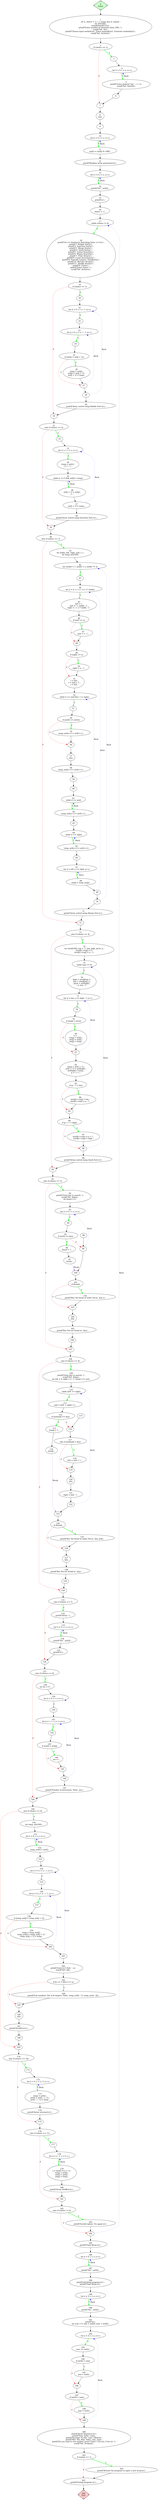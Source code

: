 digraph CFG {
 0 [label="0\nEntry", shape=Mdiamond, style=filled, fillcolor="#ccffcc"];
 1 [label="1\nint n, choice = -1, i, j, temp, key, k, repeat ;\nint arr[100] ;\nsrand(time(NULL)) ;\nprintf(&#x27;Enter number of elements (max 100): &#x27;) ;\nscanf(&#x27;%d&#x27;, &amp;n) ;\nprintf(&#x27;Choose input method:\\n1. Enter manually\\n2. Generate randomly\\n&#x27;) ;\nscanf(&#x27;%d&#x27;, &amp;choice) ;"];
 2 [label="2\nif (choice == 1)"];
 3 [label="3\n"];
 4 [label="4\nfor (i = 0 ;i &lt; n ;i++)"];
 5 [label="5\nprintf(&#x27;Enter element %d: &#x27;, i + 1) ;\nscanf(&#x27;%d&#x27;, &amp;arr[i]) ;"];
 6 [label="6\n"];
 7 [label="7\n"];
 8 [label="8\nelse"];
 9 [label="9\n"];
 10 [label="10\nfor (i = 0 ;i &lt; n ;i++)"];
 11 [label="11\narr[i] = rand() % 1000 ;"];
 12 [label="12\nprintf(&#x27;Random array generated:\\n&#x27;) ;"];
 13 [label="13\nfor (i = 0 ;i &lt; n ;i++)"];
 14 [label="14\nprintf(&#x27;%d &#x27;, arr[i]) ;"];
 15 [label="15\nprintf(&#x27;\\n&#x27;) ;"];
 16 [label="16\nchoice = -1 ;"];
 17 [label="17\nwhile (choice != 0)"];
 18 [label="18\nprintf(&#x27;\\n=== Sorting &amp; Searching Suite ===\\n&#x27;) ;\nprintf(&#x27;1. Bubble Sort\\n&#x27;) ;\nprintf(&#x27;2. Insertion Sort\\n&#x27;) ;\nprintf(&#x27;3. Merge Sort\\n&#x27;) ;\nprintf(&#x27;4. Quick Sort\\n&#x27;) ;\nprintf(&#x27;5. Linear Search\\n&#x27;) ;\nprintf(&#x27;6. Binary Search\\n&#x27;) ;\nprintf(&#x27;7. Print Array\\n&#x27;) ;\nprintf(&#x27;8. Count Inversions\\n&#x27;) ;\nprintf(&#x27;9. Find kth Largest / Smallest\\n&#x27;) ;\nprintf(&#x27;10. Reverse Array\\n&#x27;) ;\nprintf(&#x27;11. Shuffle Array\\n&#x27;) ;\nprintf(&#x27;0. Exit\\n&#x27;) ;\nprintf(&#x27;Enter choice: &#x27;) ;\nscanf(&#x27;%d&#x27;, &amp;choice) ;"];
 19 [label="19\nif (choice == 1)"];
 20 [label="20\n"];
 21 [label="21\nfor (i = 0 ;i &lt; n - 1 ;i++)"];
 22 [label="22\n"];
 23 [label="23\nfor (j = 0 ;j &lt; n - i - 1 ;j++)"];
 24 [label="24\n"];
 25 [label="25\nif (arr[j] &gt; arr[j + 1])"];
 26 [label="26\ntemp = arr[j] ;\narr[j] = arr[j + 1] ;\narr[j + 1] = temp ;"];
 27 [label="27\n"];
 28 [label="28\n"];
 29 [label="29\nprintf(&#x27;Array sorted using Bubble Sort.\\n&#x27;) ;"];
 30 [label="30\n"];
 31 [label="31\nelse if (choice == 2)"];
 32 [label="32\n"];
 33 [label="33\nfor (i = 1 ;i &lt; n ;i++)"];
 34 [label="34\ntemp = arr[i] ;\nj = i - 1 ;"];
 35 [label="35\nwhile (j &gt;= 0 &amp;&amp; arr[j] &gt; temp)"];
 36 [label="36\narr[j + 1] = arr[j] ;\nj-- ;"];
 37 [label="37\narr[j + 1] = temp ;"];
 38 [label="38\nprintf(&#x27;Array sorted using Insertion Sort.\\n&#x27;) ;"];
 39 [label="39\n"];
 40 [label="40\nelse if (choice == 3)"];
 41 [label="41\nint width, left, right, mid, l, r ;\nint temp_arr[100] ;"];
 42 [label="42\nfor (width = 1 ;width &lt; n ;width *= 2)"];
 43 [label="43\n"];
 44 [label="44\nfor (i = 0 ;i &lt; n ;i += 2 * width)"];
 45 [label="45\nleft = i ;\nmid = i + width - 1 ;\nright = i + 2 * width - 1 ;"];
 46 [label="46\nif (mid &gt;= n)"];
 47 [label="47\nmid = n - 1 ;"];
 48 [label="48\n"];
 49 [label="49\nif (right &gt;= n)"];
 50 [label="50\nright = n - 1 ;"];
 51 [label="51\nl = left ;\nr = mid + 1 ;\nj = left ;"];
 52 [label="52\nwhile (l &lt;= mid &amp;&amp; r &lt;= right)"];
 53 [label="53\n"];
 54 [label="54\nif (arr[l] &lt;= arr[r])"];
 55 [label="55\ntemp_arr[j++] = arr[l++] ;"];
 56 [label="56\n"];
 57 [label="57\nelse"];
 58 [label="58\ntemp_arr[j++] = arr[r++] ;"];
 59 [label="59\n"];
 60 [label="60\n"];
 61 [label="61\nwhile (l &lt;= mid)"];
 62 [label="62\ntemp_arr[j++] = arr[l++] ;"];
 63 [label="63\n"];
 64 [label="64\nwhile (r &lt;= right)"];
 65 [label="65\ntemp_arr[j++] = arr[r++] ;"];
 66 [label="66\n"];
 67 [label="67\nfor (j = left ;j &lt;= right ;j++)"];
 68 [label="68\narr[j] = temp_arr[j] ;"];
 69 [label="69\n"];
 70 [label="70\n"];
 71 [label="71\nprintf(&#x27;Array sorted using Merge Sort.\\n&#x27;) ;"];
 72 [label="72\n"];
 73 [label="73\nelse if (choice == 4)"];
 74 [label="74\nint stack[100], top = -1, low, high, pivot, p ;\nstack[++top] = 0 ;\nstack[++top] = n - 1 ;"];
 75 [label="75\nwhile (top &gt;= 0)"];
 76 [label="76\nhigh = stack[top--] ;\nlow = stack[top--] ;\npivot = arr[high] ;\ni = low - 1 ;"];
 77 [label="77\nfor (j = low ;j &lt;= high - 1 ;j++)"];
 78 [label="78\n"];
 79 [label="79\nif (arr[j] &lt; pivot)"];
 80 [label="80\ni++ ;\ntemp = arr[i] ;\narr[i] = arr[j] ;\narr[j] = temp ;"];
 81 [label="81\n"];
 82 [label="82\ntemp = arr[i + 1] ;\narr[i + 1] = arr[high] ;\narr[high] = temp ;\np = i + 1 ;"];
 83 [label="83\nif (p - 1 &gt; low)"];
 84 [label="84\nstack[++top] = low ;\nstack[++top] = p - 1 ;"];
 85 [label="85\n"];
 86 [label="86\nif (p + 1 &lt; high)"];
 87 [label="87\nstack[++top] = p + 1 ;\nstack[++top] = high ;"];
 88 [label="88\n"];
 89 [label="89\nprintf(&#x27;Array sorted using Quick Sort.\\n&#x27;) ;"];
 90 [label="90\n"];
 91 [label="91\nelse if (choice == 5)"];
 92 [label="92\nprintf(&#x27;Enter key to search: &#x27;) ;\nscanf(&#x27;%d&#x27;, &amp;key) ;\nint found = 0 ;"];
 93 [label="93\nfor (i = 0 ;i &lt; n ;i++)"];
 94 [label="94\n"];
 95 [label="95\nif (arr[i] == key)"];
 96 [label="96\nfound = 1 ;"];
 97 [label="97\nbreak ;"];
 98 [label="98\n"];
 99 [label="99\n"];
 100 [label="100\n"];
 101 [label="101\nif (found)"];
 102 [label="102\nprintf(&#x27;Key %d found at index %d.\\n&#x27;, key, i) ;"];
 103 [label="103\n"];
 104 [label="104\nelse"];
 105 [label="105\nprintf(&#x27;Key %d not found.\\n&#x27;, key) ;"];
 106 [label="106\n"];
 107 [label="107\n"];
 108 [label="108\nelse if (choice == 6)"];
 109 [label="109\nprintf(&#x27;Enter key to search: &#x27;) ;\nscanf(&#x27;%d&#x27;, &amp;key) ;\nint left = 0, right = n - 1, found = 0, mid ;"];
 110 [label="110\nwhile (left &lt;= right)"];
 111 [label="111\nmid = (left + right) / 2 ;"];
 112 [label="112\nif (arr[mid] == key)"];
 113 [label="113\nfound = 1 ;"];
 114 [label="114\nbreak ;"];
 115 [label="115\n"];
 116 [label="116\n"];
 117 [label="117\nelse if (arr[mid] &lt; key)"];
 118 [label="118\nleft = mid + 1 ;"];
 119 [label="119\n"];
 120 [label="120\nelse"];
 121 [label="121\nright = mid - 1 ;"];
 122 [label="122\n"];
 123 [label="123\n"];
 124 [label="124\nif (found)"];
 125 [label="125\nprintf(&#x27;Key %d found at index %d.\\n&#x27;, key, mid) ;"];
 126 [label="126\n"];
 127 [label="127\nelse"];
 128 [label="128\nprintf(&#x27;Key %d not found.\\n&#x27;, key) ;"];
 129 [label="129\n"];
 130 [label="130\n"];
 131 [label="131\nelse if (choice == 7)"];
 132 [label="132\nprintf(&#x27;Array: &#x27;) ;"];
 133 [label="133\nfor (i = 0 ;i &lt; n ;i++)"];
 134 [label="134\nprintf(&#x27;%d &#x27;, arr[i]) ;"];
 135 [label="135\nprintf(&#x27;\\n&#x27;) ;"];
 136 [label="136\n"];
 137 [label="137\nelse if (choice == 8)"];
 138 [label="138\nint inv = 0 ;"];
 139 [label="139\nfor (i = 0 ;i &lt; n ;i++)"];
 140 [label="140\n"];
 141 [label="141\nfor (j = i + 1 ;j &lt; n ;j++)"];
 142 [label="142\n"];
 143 [label="143\nif (arr[i] &gt; arr[j])"];
 144 [label="144\ninv++ ;"];
 145 [label="145\n"];
 146 [label="146\n"];
 147 [label="147\nprintf(&#x27;Number of inversions: %d\\n&#x27;, inv) ;"];
 148 [label="148\n"];
 149 [label="149\nelse if (choice == 9)"];
 150 [label="150\nint temp_arr[100] ;"];
 151 [label="151\nfor (i = 0 ;i &lt; n ;i++)"];
 152 [label="152\ntemp_arr[i] = arr[i] ;"];
 153 [label="153\n"];
 154 [label="154\nfor (i = 0 ;i &lt; n - 1 ;i++)"];
 155 [label="155\n"];
 156 [label="156\nfor (j = 0 ;j &lt; n - i - 1 ;j++)"];
 157 [label="157\n"];
 158 [label="158\nif (temp_arr[j] &gt; temp_arr[j + 1])"];
 159 [label="159\ntemp = temp_arr[j] ;\ntemp_arr[j] = temp_arr[j + 1] ;\ntemp_arr[j + 1] = temp ;"];
 160 [label="160\n"];
 161 [label="161\n"];
 162 [label="162\nprintf(&#x27;Enter k (1-%d): &#x27;, n) ;\nscanf(&#x27;%d&#x27;, &amp;k) ;"];
 163 [label="163\nif (k &gt;= 1 &amp;&amp; k &lt;= n)"];
 164 [label="164\nprintf(&#x27;k-th smallest: %d, k-th largest: %d\\n&#x27;, temp_arr[k - 1], temp_arr[n - k]) ;"];
 165 [label="165\n"];
 166 [label="166\nelse"];
 167 [label="167\nprintf(&#x27;Invalid k.\\n&#x27;) ;"];
 168 [label="168\n"];
 169 [label="169\n"];
 170 [label="170\nelse if (choice == 10)"];
 171 [label="171\n"];
 172 [label="172\nfor (i = 0 ;i &lt; n / 2 ;i++)"];
 173 [label="173\ntemp = arr[i] ;\narr[i] = arr[n - i - 1] ;\narr[n - i - 1] = temp ;"];
 174 [label="174\nprintf(&#x27;Array reversed.\\n&#x27;) ;"];
 175 [label="175\n"];
 176 [label="176\nelse if (choice == 11)"];
 177 [label="177\n"];
 178 [label="178\nfor (i = n - 1 ;i &gt; 0 ;i--)"];
 179 [label="179\nj = rand() % (i + 1) ;\ntemp = arr[i] ;\narr[i] = arr[j] ;\narr[j] = temp ;"];
 180 [label="180\nprintf(&#x27;Array shuffled.\\n&#x27;) ;"];
 181 [label="181\n"];
 182 [label="182\nelse if (choice != 0)"];
 183 [label="183\nprintf(&#x27;Invalid option. Try again.\\n&#x27;) ;"];
 184 [label="184\n"];
 185 [label="185\nprintf(&#x27;Final Array:\\n&#x27;) ;"];
 186 [label="186\nfor (i = 0 ;i &lt; n ;i++)"];
 187 [label="187\nprintf(&#x27;%d &#x27;, arr[i]) ;"];
 188 [label="188\nprintf(&#x27;\\nExiting program.\\n&#x27;) ;\nprintf(&#x27;Final Array:\\n&#x27;) ;"];
 189 [label="189\nfor (i = 0 ;i &lt; n ;i++)"];
 190 [label="190\nprintf(&#x27;%d &#x27;, arr[i]) ;"];
 191 [label="191\nprintf(&#x27;\\n&#x27;) ;\nint sum = 0, min = arr[0], max = arr[0] ;"];
 192 [label="192\nfor (i = 0 ;i &lt; n ;i++)"];
 193 [label="193\nsum += arr[i] ;"];
 194 [label="194\nif (arr[i] &lt; min)"];
 195 [label="195\nmin = arr[i] ;"];
 196 [label="196\n"];
 197 [label="197\nif (arr[i] &gt; max)"];
 198 [label="198\nmax = arr[i] ;"];
 199 [label="199\n"];
 200 [label="200\nprintf(&#x27;Array Statistics:\\n&#x27;) ;\nprintf(&#x27;Sum: %d\\n&#x27;, sum) ;\nprintf(&#x27;Average: %.2f\\n&#x27;, sum / (float)n) ;\nprintf(&#x27;Min: %d, Max: %d\\n&#x27;, min, max) ;\nprintf(&#x27;Do you want to run another array? Enter 1 for yes, 0 for no: &#x27;) ;\nscanf(&#x27;%d&#x27;, &amp;repeat) ;"];
 201 [label="201\nif (repeat == 1)"];
 202 [label="202\nprintf(&#x27;Restart the program to input a new array.\\n&#x27;) ;"];
 203 [label="203\nprintf(&#x27;Exiting program.\\n&#x27;) ;"];
 204 [label="204\nExit", shape=Mdiamond, style=filled, fillcolor="#ffcccc"];
 0 -> 1 [label="", color="black", style="solid"];
 1 -> 2 [label="", color="black", style="solid"];
 2 -> 3 [label="T", color="green", style="bold"];
 2 -> 7 [label="F", color="red", style="dashed"];
 3 -> 4 [label="", color="black", style="solid"];
 4 -> 5 [label="T", color="green", style="bold"];
 5 -> 6 [label="", color="black", style="solid"];
 5 -> 4 [label="Back", color="blue", style="dotted"];
 6 -> 7 [label="", color="black", style="solid"];
 7 -> 8 [label="", color="black", style="solid"];
 8 -> 9 [label="", color="black", style="solid"];
 9 -> 10 [label="", color="black", style="solid"];
 10 -> 11 [label="T", color="green", style="bold"];
 11 -> 12 [label="", color="black", style="solid"];
 11 -> 10 [label="Back", color="blue", style="dotted"];
 12 -> 13 [label="", color="black", style="solid"];
 13 -> 14 [label="T", color="green", style="bold"];
 14 -> 15 [label="", color="black", style="solid"];
 14 -> 13 [label="Back", color="blue", style="dotted"];
 15 -> 16 [label="", color="black", style="solid"];
 16 -> 17 [label="", color="black", style="solid"];
 17 -> 18 [label="T", color="green", style="bold"];
 18 -> 19 [label="", color="black", style="solid"];
 19 -> 20 [label="T", color="green", style="bold"];
 19 -> 30 [label="F", color="red", style="dashed"];
 20 -> 21 [label="", color="black", style="solid"];
 21 -> 22 [label="T", color="green", style="bold"];
 22 -> 23 [label="", color="black", style="solid"];
 23 -> 24 [label="T", color="green", style="bold"];
 24 -> 25 [label="", color="black", style="solid"];
 25 -> 26 [label="T", color="green", style="bold"];
 25 -> 27 [label="F", color="red", style="dashed"];
 26 -> 27 [label="", color="black", style="solid"];
 27 -> 28 [label="", color="black", style="solid"];
 27 -> 23 [label="Back", color="blue", style="dotted"];
 28 -> 29 [label="", color="black", style="solid"];
 28 -> 21 [label="Back", color="blue", style="dotted"];
 29 -> 30 [label="", color="black", style="solid"];
 30 -> 31 [label="", color="black", style="solid"];
 31 -> 32 [label="T", color="green", style="bold"];
 31 -> 39 [label="F", color="red", style="dashed"];
 32 -> 33 [label="", color="black", style="solid"];
 33 -> 34 [label="T", color="green", style="bold"];
 34 -> 35 [label="", color="black", style="solid"];
 35 -> 36 [label="T", color="green", style="bold"];
 36 -> 37 [label="", color="black", style="solid"];
 36 -> 35 [label="Back", color="blue", style="dotted"];
 37 -> 38 [label="", color="black", style="solid"];
 37 -> 33 [label="Back", color="blue", style="dotted"];
 38 -> 39 [label="", color="black", style="solid"];
 39 -> 40 [label="", color="black", style="solid"];
 40 -> 41 [label="T", color="green", style="bold"];
 40 -> 72 [label="F", color="red", style="dashed"];
 41 -> 42 [label="", color="black", style="solid"];
 42 -> 43 [label="T", color="green", style="bold"];
 43 -> 44 [label="", color="black", style="solid"];
 44 -> 45 [label="T", color="green", style="bold"];
 45 -> 46 [label="", color="black", style="solid"];
 46 -> 47 [label="T", color="green", style="bold"];
 46 -> 48 [label="F", color="red", style="dashed"];
 47 -> 48 [label="", color="black", style="solid"];
 48 -> 49 [label="", color="black", style="solid"];
 49 -> 50 [label="T", color="green", style="bold"];
 49 -> 51 [label="F", color="red", style="dashed"];
 50 -> 51 [label="", color="black", style="solid"];
 51 -> 52 [label="", color="black", style="solid"];
 52 -> 53 [label="T", color="green", style="bold"];
 53 -> 54 [label="", color="black", style="solid"];
 54 -> 55 [label="T", color="green", style="bold"];
 54 -> 56 [label="F", color="red", style="dashed"];
 55 -> 56 [label="", color="black", style="solid"];
 56 -> 57 [label="", color="black", style="solid"];
 57 -> 58 [label="", color="black", style="solid"];
 58 -> 59 [label="", color="black", style="solid"];
 59 -> 60 [label="", color="black", style="solid"];
 59 -> 52 [label="Back", color="blue", style="dotted"];
 60 -> 61 [label="", color="black", style="solid"];
 61 -> 62 [label="T", color="green", style="bold"];
 62 -> 63 [label="", color="black", style="solid"];
 62 -> 61 [label="Back", color="blue", style="dotted"];
 63 -> 64 [label="", color="black", style="solid"];
 64 -> 65 [label="T", color="green", style="bold"];
 65 -> 66 [label="", color="black", style="solid"];
 65 -> 64 [label="Back", color="blue", style="dotted"];
 66 -> 67 [label="", color="black", style="solid"];
 67 -> 68 [label="T", color="green", style="bold"];
 68 -> 69 [label="", color="black", style="solid"];
 68 -> 67 [label="Back", color="blue", style="dotted"];
 69 -> 70 [label="", color="black", style="solid"];
 69 -> 44 [label="Back", color="blue", style="dotted"];
 70 -> 71 [label="", color="black", style="solid"];
 70 -> 42 [label="Back", color="blue", style="dotted"];
 71 -> 72 [label="", color="black", style="solid"];
 72 -> 73 [label="", color="black", style="solid"];
 73 -> 74 [label="T", color="green", style="bold"];
 73 -> 90 [label="F", color="red", style="dashed"];
 74 -> 75 [label="", color="black", style="solid"];
 75 -> 76 [label="T", color="green", style="bold"];
 76 -> 77 [label="", color="black", style="solid"];
 77 -> 78 [label="T", color="green", style="bold"];
 78 -> 79 [label="", color="black", style="solid"];
 79 -> 80 [label="T", color="green", style="bold"];
 79 -> 81 [label="F", color="red", style="dashed"];
 80 -> 81 [label="", color="black", style="solid"];
 81 -> 82 [label="", color="black", style="solid"];
 81 -> 77 [label="Back", color="blue", style="dotted"];
 82 -> 83 [label="", color="black", style="solid"];
 83 -> 84 [label="T", color="green", style="bold"];
 83 -> 85 [label="F", color="red", style="dashed"];
 84 -> 85 [label="", color="black", style="solid"];
 85 -> 86 [label="", color="black", style="solid"];
 86 -> 87 [label="T", color="green", style="bold"];
 86 -> 88 [label="F", color="red", style="dashed"];
 87 -> 88 [label="", color="black", style="solid"];
 88 -> 89 [label="", color="black", style="solid"];
 88 -> 75 [label="Back", color="blue", style="dotted"];
 89 -> 90 [label="", color="black", style="solid"];
 90 -> 91 [label="", color="black", style="solid"];
 91 -> 92 [label="T", color="green", style="bold"];
 91 -> 107 [label="F", color="red", style="dashed"];
 92 -> 93 [label="", color="black", style="solid"];
 93 -> 94 [label="T", color="green", style="bold"];
 94 -> 95 [label="", color="black", style="solid"];
 95 -> 96 [label="T", color="green", style="bold"];
 95 -> 99 [label="F", color="red", style="dashed"];
 96 -> 97 [label="", color="black", style="solid"];
 97 -> 100 [label="Break", color="purple", style="dashed"];
 98 -> 99 [label="", color="black", style="solid"];
 99 -> 100 [label="", color="black", style="solid"];
 99 -> 93 [label="Back", color="blue", style="dotted"];
 100 -> 101 [label="", color="black", style="solid"];
 101 -> 102 [label="T", color="green", style="bold"];
 101 -> 103 [label="F", color="red", style="dashed"];
 102 -> 103 [label="", color="black", style="solid"];
 103 -> 104 [label="", color="black", style="solid"];
 104 -> 105 [label="", color="black", style="solid"];
 105 -> 106 [label="", color="black", style="solid"];
 106 -> 107 [label="", color="black", style="solid"];
 107 -> 108 [label="", color="black", style="solid"];
 108 -> 109 [label="T", color="green", style="bold"];
 108 -> 130 [label="F", color="red", style="dashed"];
 109 -> 110 [label="", color="black", style="solid"];
 110 -> 111 [label="T", color="green", style="bold"];
 111 -> 112 [label="", color="black", style="solid"];
 112 -> 113 [label="T", color="green", style="bold"];
 112 -> 116 [label="F", color="red", style="dashed"];
 113 -> 114 [label="", color="black", style="solid"];
 114 -> 123 [label="Break", color="purple", style="dashed"];
 115 -> 116 [label="", color="black", style="solid"];
 116 -> 117 [label="", color="black", style="solid"];
 117 -> 118 [label="T", color="green", style="bold"];
 117 -> 119 [label="F", color="red", style="dashed"];
 118 -> 119 [label="", color="black", style="solid"];
 119 -> 120 [label="", color="black", style="solid"];
 120 -> 121 [label="", color="black", style="solid"];
 121 -> 122 [label="", color="black", style="solid"];
 122 -> 123 [label="", color="black", style="solid"];
 122 -> 110 [label="Back", color="blue", style="dotted"];
 123 -> 124 [label="", color="black", style="solid"];
 124 -> 125 [label="T", color="green", style="bold"];
 124 -> 126 [label="F", color="red", style="dashed"];
 125 -> 126 [label="", color="black", style="solid"];
 126 -> 127 [label="", color="black", style="solid"];
 127 -> 128 [label="", color="black", style="solid"];
 128 -> 129 [label="", color="black", style="solid"];
 129 -> 130 [label="", color="black", style="solid"];
 130 -> 131 [label="", color="black", style="solid"];
 131 -> 132 [label="T", color="green", style="bold"];
 131 -> 136 [label="F", color="red", style="dashed"];
 132 -> 133 [label="", color="black", style="solid"];
 133 -> 134 [label="T", color="green", style="bold"];
 134 -> 135 [label="", color="black", style="solid"];
 134 -> 133 [label="Back", color="blue", style="dotted"];
 135 -> 136 [label="", color="black", style="solid"];
 136 -> 137 [label="", color="black", style="solid"];
 137 -> 138 [label="T", color="green", style="bold"];
 137 -> 148 [label="F", color="red", style="dashed"];
 138 -> 139 [label="", color="black", style="solid"];
 139 -> 140 [label="T", color="green", style="bold"];
 140 -> 141 [label="", color="black", style="solid"];
 141 -> 142 [label="T", color="green", style="bold"];
 142 -> 143 [label="", color="black", style="solid"];
 143 -> 144 [label="T", color="green", style="bold"];
 143 -> 145 [label="F", color="red", style="dashed"];
 144 -> 145 [label="", color="black", style="solid"];
 145 -> 146 [label="", color="black", style="solid"];
 145 -> 141 [label="Back", color="blue", style="dotted"];
 146 -> 147 [label="", color="black", style="solid"];
 146 -> 139 [label="Back", color="blue", style="dotted"];
 147 -> 148 [label="", color="black", style="solid"];
 148 -> 149 [label="", color="black", style="solid"];
 149 -> 150 [label="T", color="green", style="bold"];
 149 -> 169 [label="F", color="red", style="dashed"];
 150 -> 151 [label="", color="black", style="solid"];
 151 -> 152 [label="T", color="green", style="bold"];
 152 -> 153 [label="", color="black", style="solid"];
 152 -> 151 [label="Back", color="blue", style="dotted"];
 153 -> 154 [label="", color="black", style="solid"];
 154 -> 155 [label="T", color="green", style="bold"];
 155 -> 156 [label="", color="black", style="solid"];
 156 -> 157 [label="T", color="green", style="bold"];
 157 -> 158 [label="", color="black", style="solid"];
 158 -> 159 [label="T", color="green", style="bold"];
 158 -> 160 [label="F", color="red", style="dashed"];
 159 -> 160 [label="", color="black", style="solid"];
 160 -> 161 [label="", color="black", style="solid"];
 160 -> 156 [label="Back", color="blue", style="dotted"];
 161 -> 162 [label="", color="black", style="solid"];
 161 -> 154 [label="Back", color="blue", style="dotted"];
 162 -> 163 [label="", color="black", style="solid"];
 163 -> 164 [label="T", color="green", style="bold"];
 163 -> 165 [label="F", color="red", style="dashed"];
 164 -> 165 [label="", color="black", style="solid"];
 165 -> 166 [label="", color="black", style="solid"];
 166 -> 167 [label="", color="black", style="solid"];
 167 -> 168 [label="", color="black", style="solid"];
 168 -> 169 [label="", color="black", style="solid"];
 169 -> 170 [label="", color="black", style="solid"];
 170 -> 171 [label="T", color="green", style="bold"];
 170 -> 175 [label="F", color="red", style="dashed"];
 171 -> 172 [label="", color="black", style="solid"];
 172 -> 173 [label="T", color="green", style="bold"];
 173 -> 174 [label="", color="black", style="solid"];
 173 -> 172 [label="Back", color="blue", style="dotted"];
 174 -> 175 [label="", color="black", style="solid"];
 175 -> 176 [label="", color="black", style="solid"];
 176 -> 177 [label="T", color="green", style="bold"];
 176 -> 181 [label="F", color="red", style="dashed"];
 177 -> 178 [label="", color="black", style="solid"];
 178 -> 179 [label="T", color="green", style="bold"];
 179 -> 180 [label="", color="black", style="solid"];
 179 -> 178 [label="Back", color="blue", style="dotted"];
 180 -> 181 [label="", color="black", style="solid"];
 181 -> 182 [label="", color="black", style="solid"];
 182 -> 183 [label="T", color="green", style="bold"];
 182 -> 184 [label="F", color="red", style="dashed"];
 183 -> 184 [label="", color="black", style="solid"];
 184 -> 185 [label="", color="black", style="solid"];
 184 -> 17 [label="Back", color="blue", style="dotted"];
 185 -> 186 [label="", color="black", style="solid"];
 186 -> 187 [label="T", color="green", style="bold"];
 187 -> 188 [label="", color="black", style="solid"];
 187 -> 186 [label="Back", color="blue", style="dotted"];
 188 -> 189 [label="", color="black", style="solid"];
 189 -> 190 [label="T", color="green", style="bold"];
 190 -> 191 [label="", color="black", style="solid"];
 190 -> 189 [label="Back", color="blue", style="dotted"];
 191 -> 192 [label="", color="black", style="solid"];
 192 -> 193 [label="T", color="green", style="bold"];
 193 -> 194 [label="", color="black", style="solid"];
 194 -> 195 [label="T", color="green", style="bold"];
 194 -> 196 [label="F", color="red", style="dashed"];
 195 -> 196 [label="", color="black", style="solid"];
 196 -> 197 [label="", color="black", style="solid"];
 197 -> 198 [label="T", color="green", style="bold"];
 197 -> 199 [label="F", color="red", style="dashed"];
 198 -> 199 [label="", color="black", style="solid"];
 199 -> 200 [label="", color="black", style="solid"];
 199 -> 192 [label="Back", color="blue", style="dotted"];
 200 -> 201 [label="", color="black", style="solid"];
 201 -> 202 [label="T", color="green", style="bold"];
 201 -> 203 [label="F", color="red", style="dashed"];
 202 -> 203 [label="", color="black", style="solid"];
 203 -> 204 [label="", color="black", style="solid"];
}

